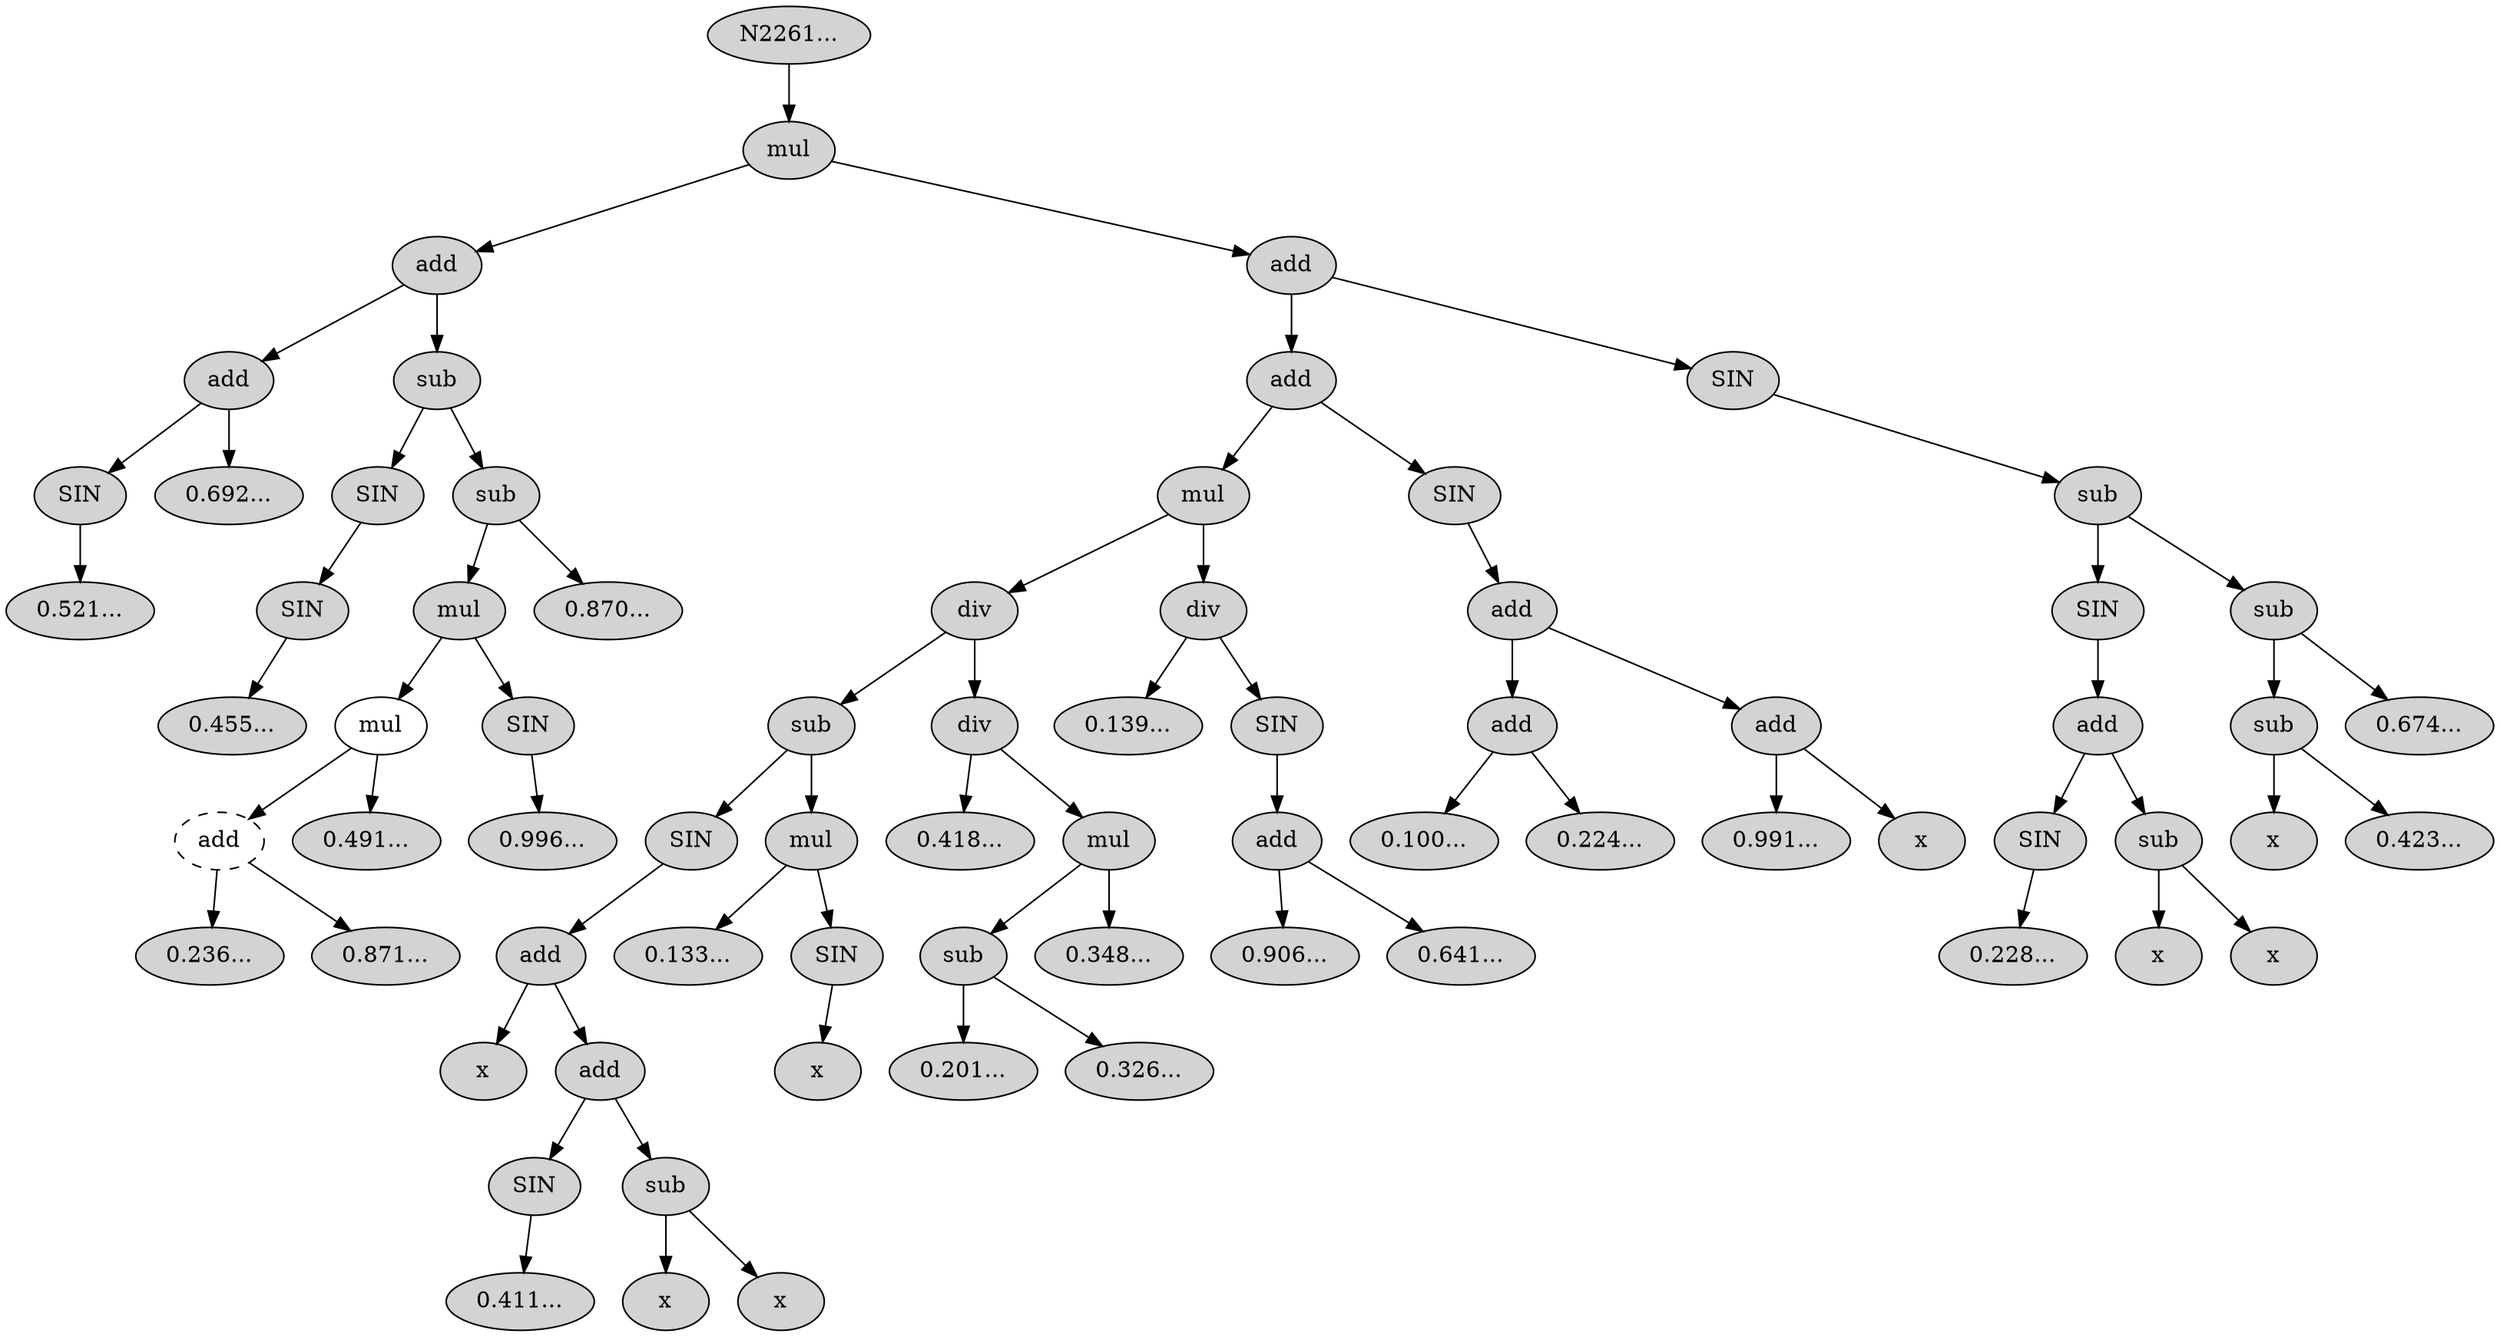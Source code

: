  digraph G2261264 {
N2261264[ style="filled"  label="N2261..."];
N2261264 -> N2261265;
N2261265[ style="filled"  label="mul"];
N2261265 -> N2261266;
N2261266[ style="filled"  label="add"];
N2261266 -> N2261267;
N2261267[ style="filled"  label="add"];
N2261267 -> N2261268;
N2261268[ style="filled"  label="SIN"];
N2261268 -> N2261269;
N2261269[ style="filled"  label="0.521..."];
N2261267 -> N2261270;
N2261270[ style="filled"  label="0.692..."];
N2261266 -> N2261271;
N2261271[ style="filled"  label="sub"];
N2261271 -> N2261272;
N2261272[ style="filled"  label="SIN"];
N2261272 -> N2261273;
N2261273[ style="filled"  label="SIN"];
N2261273 -> N2261274;
N2261274[ style="filled"  label="0.455..."];
N2261271 -> N2261275;
N2261275[ style="filled"  label="sub"];
N2261275 -> N2261276;
N2261276[ style="filled"  label="mul"];
N2261276 -> N2261277;
N2261277[ style="solid"  label="mul"];
N2261277 -> N2261425;
N2261425[ style="dashed"  label="add"];
N2261425 -> N2261426;
N2261426[ style="filled"  label="0.236..."];
N2261425 -> N2261427;
N2261427[ style="filled"  label="0.871..."];
N2261277 -> N2261279;
N2261279[ style="filled"  label="0.491..."];
N2261276 -> N2261280;
N2261280[ style="filled"  label="SIN"];
N2261280 -> N2261281;
N2261281[ style="filled"  label="0.996..."];
N2261275 -> N2261282;
N2261282[ style="filled"  label="0.870..."];
N2261265 -> N2261283;
N2261283[ style="filled"  label="add"];
N2261283 -> N2261284;
N2261284[ style="filled"  label="add"];
N2261284 -> N2261285;
N2261285[ style="filled"  label="mul"];
N2261285 -> N2261286;
N2261286[ style="filled"  label="div"];
N2261286 -> N2261287;
N2261287[ style="filled"  label="sub"];
N2261287 -> N2261288;
N2261288[ style="filled"  label="SIN"];
N2261288 -> N2261289;
N2261289[ style="filled"  label="add"];
N2261289 -> N2261290;
N2261290[ style="filled"  label="x"];
N2261289 -> N2261291;
N2261291[ style="filled"  label="add"];
N2261291 -> N2261292;
N2261292[ style="filled"  label="SIN"];
N2261292 -> N2261293;
N2261293[ style="filled"  label="0.411..."];
N2261291 -> N2261294;
N2261294[ style="filled"  label="sub"];
N2261294 -> N2261295;
N2261295[ style="filled"  label="x"];
N2261294 -> N2261296;
N2261296[ style="filled"  label="x"];
N2261287 -> N2261297;
N2261297[ style="filled"  label="mul"];
N2261297 -> N2261298;
N2261298[ style="filled"  label="0.133..."];
N2261297 -> N2261299;
N2261299[ style="filled"  label="SIN"];
N2261299 -> N2261300;
N2261300[ style="filled"  label="x"];
N2261286 -> N2261301;
N2261301[ style="filled"  label="div"];
N2261301 -> N2261302;
N2261302[ style="filled"  label="0.418..."];
N2261301 -> N2261303;
N2261303[ style="filled"  label="mul"];
N2261303 -> N2261304;
N2261304[ style="filled"  label="sub"];
N2261304 -> N2261305;
N2261305[ style="filled"  label="0.201..."];
N2261304 -> N2261306;
N2261306[ style="filled"  label="0.326..."];
N2261303 -> N2261307;
N2261307[ style="filled"  label="0.348..."];
N2261285 -> N2261308;
N2261308[ style="filled"  label="div"];
N2261308 -> N2261309;
N2261309[ style="filled"  label="0.139..."];
N2261308 -> N2261310;
N2261310[ style="filled"  label="SIN"];
N2261310 -> N2261311;
N2261311[ style="filled"  label="add"];
N2261311 -> N2261312;
N2261312[ style="filled"  label="0.906..."];
N2261311 -> N2261313;
N2261313[ style="filled"  label="0.641..."];
N2261284 -> N2261314;
N2261314[ style="filled"  label="SIN"];
N2261314 -> N2261315;
N2261315[ style="filled"  label="add"];
N2261315 -> N2261316;
N2261316[ style="filled"  label="add"];
N2261316 -> N2261317;
N2261317[ style="filled"  label="0.100..."];
N2261316 -> N2261318;
N2261318[ style="filled"  label="0.224..."];
N2261315 -> N2261319;
N2261319[ style="filled"  label="add"];
N2261319 -> N2261320;
N2261320[ style="filled"  label="0.991..."];
N2261319 -> N2261321;
N2261321[ style="filled"  label="x"];
N2261283 -> N2261322;
N2261322[ style="filled"  label="SIN"];
N2261322 -> N2261323;
N2261323[ style="filled"  label="sub"];
N2261323 -> N2261324;
N2261324[ style="filled"  label="SIN"];
N2261324 -> N2261325;
N2261325[ style="filled"  label="add"];
N2261325 -> N2261326;
N2261326[ style="filled"  label="SIN"];
N2261326 -> N2261327;
N2261327[ style="filled"  label="0.228..."];
N2261325 -> N2261328;
N2261328[ style="filled"  label="sub"];
N2261328 -> N2261329;
N2261329[ style="filled"  label="x"];
N2261328 -> N2261330;
N2261330[ style="filled"  label="x"];
N2261323 -> N2261331;
N2261331[ style="filled"  label="sub"];
N2261331 -> N2261332;
N2261332[ style="filled"  label="sub"];
N2261332 -> N2261333;
N2261333[ style="filled"  label="x"];
N2261332 -> N2261334;
N2261334[ style="filled"  label="0.423..."];
N2261331 -> N2261335;
N2261335[ style="filled"  label="0.674..."];
}
